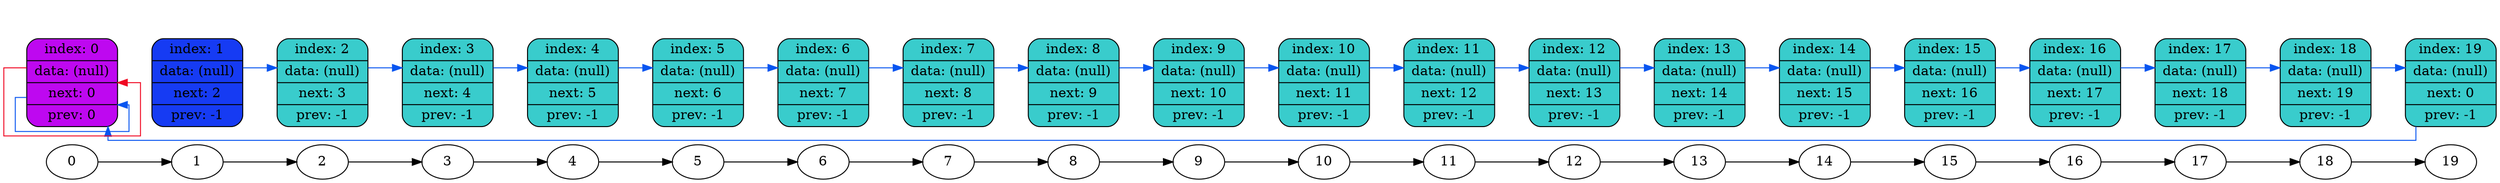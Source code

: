 digraph
{
    graph[splines = ortho]
    rankdir=LR

    "0" -> "1" -> "2" -> "3" -> "4" -> "5" -> "6" -> "7" -> "8" -> "9" -> "10" -> "11" -> "12" -> "13" -> "14" -> "15" -> "16" -> "17" -> "18" -> "19";

    node1[shape=record,style="rounded,filled",fillcolor="#163bf3",label="index: 1 | data: (null) | next: 2 | prev: -1"];
    node2[shape=record,style="rounded,filled",fillcolor="#39CCCC",label="index: 2 | data: (null) | next: 3 | prev: -1"];
    node3[shape=record,style="rounded,filled",fillcolor="#39CCCC",label="index: 3 | data: (null) | next: 4 | prev: -1"];
    node4[shape=record,style="rounded,filled",fillcolor="#39CCCC",label="index: 4 | data: (null) | next: 5 | prev: -1"];
    node5[shape=record,style="rounded,filled",fillcolor="#39CCCC",label="index: 5 | data: (null) | next: 6 | prev: -1"];
    node6[shape=record,style="rounded,filled",fillcolor="#39CCCC",label="index: 6 | data: (null) | next: 7 | prev: -1"];
    node7[shape=record,style="rounded,filled",fillcolor="#39CCCC",label="index: 7 | data: (null) | next: 8 | prev: -1"];
    node8[shape=record,style="rounded,filled",fillcolor="#39CCCC",label="index: 8 | data: (null) | next: 9 | prev: -1"];
    node9[shape=record,style="rounded,filled",fillcolor="#39CCCC",label="index: 9 | data: (null) | next: 10 | prev: -1"];
    node10[shape=record,style="rounded,filled",fillcolor="#39CCCC",label="index: 10 | data: (null) | next: 11 | prev: -1"];
    node11[shape=record,style="rounded,filled",fillcolor="#39CCCC",label="index: 11 | data: (null) | next: 12 | prev: -1"];
    node12[shape=record,style="rounded,filled",fillcolor="#39CCCC",label="index: 12 | data: (null) | next: 13 | prev: -1"];
    node13[shape=record,style="rounded,filled",fillcolor="#39CCCC",label="index: 13 | data: (null) | next: 14 | prev: -1"];
    node14[shape=record,style="rounded,filled",fillcolor="#39CCCC",label="index: 14 | data: (null) | next: 15 | prev: -1"];
    node15[shape=record,style="rounded,filled",fillcolor="#39CCCC",label="index: 15 | data: (null) | next: 16 | prev: -1"];
    node16[shape=record,style="rounded,filled",fillcolor="#39CCCC",label="index: 16 | data: (null) | next: 17 | prev: -1"];
    node17[shape=record,style="rounded,filled",fillcolor="#39CCCC",label="index: 17 | data: (null) | next: 18 | prev: -1"];
    node18[shape=record,style="rounded,filled",fillcolor="#39CCCC",label="index: 18 | data: (null) | next: 19 | prev: -1"];
    node19[shape=record,style="rounded,filled",fillcolor="#39CCCC",label="index: 19 | data: (null) | next: 0 | prev: -1"];
    node0[shape=record,style="rounded,filled",fillcolor="#BE08F0",label="index: 0 | data: (null) | next: 0 | prev: 0"];

    node0 -> node1[color="none"]
    {rank = same; "0"; node0}
    node1 -> node2[color="none"]
    {rank = same; "1"; node1}
    node2 -> node3[color="none"]
    {rank = same; "2"; node2}
    node3 -> node4[color="none"]
    {rank = same; "3"; node3}
    node4 -> node5[color="none"]
    {rank = same; "4"; node4}
    node5 -> node6[color="none"]
    {rank = same; "5"; node5}
    node6 -> node7[color="none"]
    {rank = same; "6"; node6}
    node7 -> node8[color="none"]
    {rank = same; "7"; node7}
    node8 -> node9[color="none"]
    {rank = same; "8"; node8}
    node9 -> node10[color="none"]
    {rank = same; "9"; node9}
    node10 -> node11[color="none"]
    {rank = same; "10"; node10}
    node11 -> node12[color="none"]
    {rank = same; "11"; node11}
    node12 -> node13[color="none"]
    {rank = same; "12"; node12}
    node13 -> node14[color="none"]
    {rank = same; "13"; node13}
    node14 -> node15[color="none"]
    {rank = same; "14"; node14}
    node15 -> node16[color="none"]
    {rank = same; "15"; node15}
    node16 -> node17[color="none"]
    {rank = same; "16"; node16}
    node17 -> node18[color="none"]
    {rank = same; "17"; node17}
    node18 -> node19[color="none"]
    {rank = same; "18"; node18}
    {rank = same; "19"; node19}

    node0 -> node0[color="#0855F0",constraint=false]

    node0 -> node0[color="#F00822",constraint=false]
    node1 -> node2[color="#0855F0",constraint=false]
    node2 -> node3[color="#0855F0",constraint=false]
    node3 -> node4[color="#0855F0",constraint=false]
    node4 -> node5[color="#0855F0",constraint=false]
    node5 -> node6[color="#0855F0",constraint=false]
    node6 -> node7[color="#0855F0",constraint=false]
    node7 -> node8[color="#0855F0",constraint=false]
    node8 -> node9[color="#0855F0",constraint=false]
    node9 -> node10[color="#0855F0",constraint=false]
    node10 -> node11[color="#0855F0",constraint=false]
    node11 -> node12[color="#0855F0",constraint=false]
    node12 -> node13[color="#0855F0",constraint=false]
    node13 -> node14[color="#0855F0",constraint=false]
    node14 -> node15[color="#0855F0",constraint=false]
    node15 -> node16[color="#0855F0",constraint=false]
    node16 -> node17[color="#0855F0",constraint=false]
    node17 -> node18[color="#0855F0",constraint=false]
    node18 -> node19[color="#0855F0",constraint=false]
    node19 -> node0[color="#0855F0",constraint=false]
}